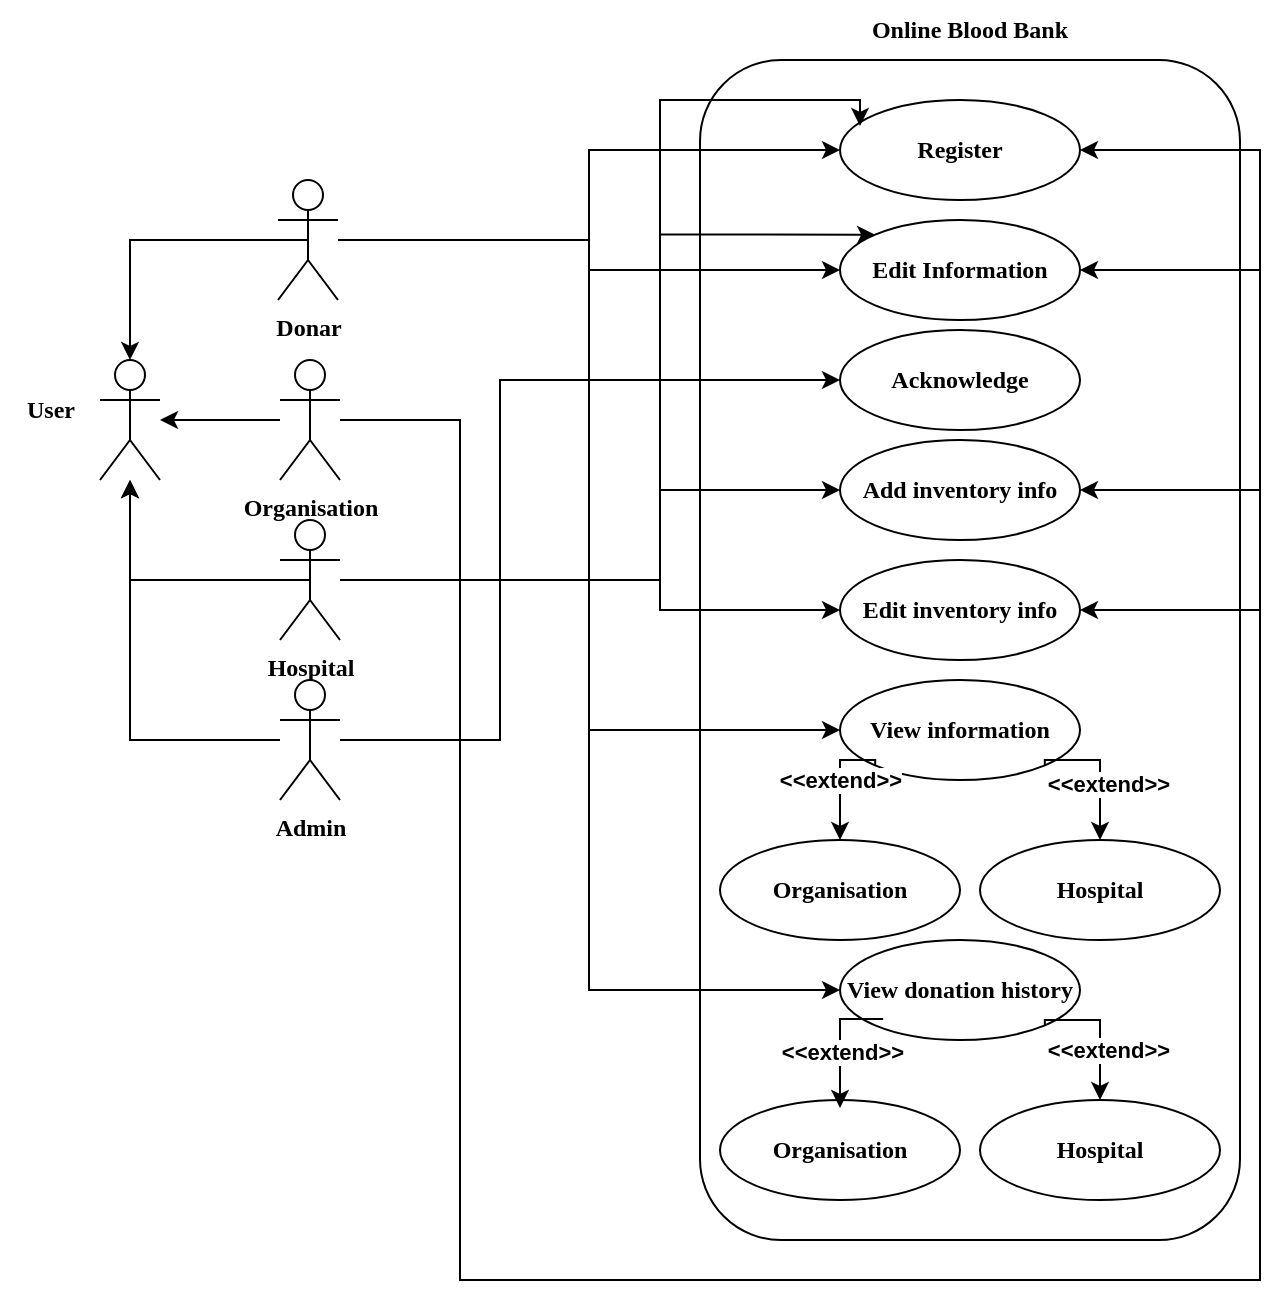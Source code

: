 <mxfile version="24.7.6">
  <diagram name="Page-1" id="24eYZ0w68g3fDRnGZz3i">
    <mxGraphModel dx="1290" dy="663" grid="1" gridSize="10" guides="1" tooltips="1" connect="1" arrows="1" fold="1" page="1" pageScale="1" pageWidth="850" pageHeight="1100" background="#ffffff" math="0" shadow="0">
      <root>
        <mxCell id="0" />
        <mxCell id="1" parent="0" />
        <mxCell id="GSoqrEfA_HEz27Oz-RXl-13" style="edgeStyle=orthogonalEdgeStyle;rounded=0;orthogonalLoop=1;jettySize=auto;html=1;exitX=0.5;exitY=0.5;exitDx=0;exitDy=0;exitPerimeter=0;fontFamily=Times New Roman;fontStyle=1" edge="1" parent="1" source="GSoqrEfA_HEz27Oz-RXl-3" target="GSoqrEfA_HEz27Oz-RXl-2">
          <mxGeometry relative="1" as="geometry" />
        </mxCell>
        <mxCell id="GSoqrEfA_HEz27Oz-RXl-10" value="" style="edgeStyle=orthogonalEdgeStyle;rounded=0;orthogonalLoop=1;jettySize=auto;html=1;fontFamily=Times New Roman;fontStyle=1" edge="1" parent="1" source="GSoqrEfA_HEz27Oz-RXl-4" target="GSoqrEfA_HEz27Oz-RXl-2">
          <mxGeometry relative="1" as="geometry" />
        </mxCell>
        <mxCell id="GSoqrEfA_HEz27Oz-RXl-18" value="" style="rounded=1;whiteSpace=wrap;html=1;fontFamily=Times New Roman;fontStyle=1" vertex="1" parent="1">
          <mxGeometry x="430" y="90" width="270" height="590" as="geometry" />
        </mxCell>
        <mxCell id="GSoqrEfA_HEz27Oz-RXl-2" value="" style="shape=umlActor;verticalLabelPosition=bottom;verticalAlign=top;html=1;outlineConnect=0;fontFamily=Times New Roman;fontStyle=1" vertex="1" parent="1">
          <mxGeometry x="130" y="240" width="30" height="60" as="geometry" />
        </mxCell>
        <mxCell id="GSoqrEfA_HEz27Oz-RXl-80" style="edgeStyle=orthogonalEdgeStyle;rounded=0;orthogonalLoop=1;jettySize=auto;html=1;entryX=0;entryY=0;entryDx=0;entryDy=0;fontStyle=1" edge="1" parent="1" source="GSoqrEfA_HEz27Oz-RXl-3" target="GSoqrEfA_HEz27Oz-RXl-22">
          <mxGeometry relative="1" as="geometry">
            <Array as="points">
              <mxPoint x="410" y="350" />
              <mxPoint x="410" y="177" />
            </Array>
          </mxGeometry>
        </mxCell>
        <mxCell id="GSoqrEfA_HEz27Oz-RXl-81" style="edgeStyle=orthogonalEdgeStyle;rounded=0;orthogonalLoop=1;jettySize=auto;html=1;fontStyle=1" edge="1" parent="1" source="GSoqrEfA_HEz27Oz-RXl-3" target="GSoqrEfA_HEz27Oz-RXl-23">
          <mxGeometry relative="1" as="geometry">
            <Array as="points">
              <mxPoint x="410" y="350" />
              <mxPoint x="410" y="305" />
            </Array>
          </mxGeometry>
        </mxCell>
        <mxCell id="GSoqrEfA_HEz27Oz-RXl-82" style="edgeStyle=orthogonalEdgeStyle;rounded=0;orthogonalLoop=1;jettySize=auto;html=1;fontStyle=1" edge="1" parent="1" source="GSoqrEfA_HEz27Oz-RXl-3" target="GSoqrEfA_HEz27Oz-RXl-24">
          <mxGeometry relative="1" as="geometry">
            <Array as="points">
              <mxPoint x="410" y="350" />
              <mxPoint x="410" y="365" />
            </Array>
          </mxGeometry>
        </mxCell>
        <mxCell id="GSoqrEfA_HEz27Oz-RXl-3" value="Hospital" style="shape=umlActor;verticalLabelPosition=bottom;verticalAlign=top;html=1;outlineConnect=0;fontFamily=Times New Roman;fontStyle=1" vertex="1" parent="1">
          <mxGeometry x="220" y="320" width="30" height="60" as="geometry" />
        </mxCell>
        <mxCell id="GSoqrEfA_HEz27Oz-RXl-75" style="edgeStyle=orthogonalEdgeStyle;rounded=0;orthogonalLoop=1;jettySize=auto;html=1;entryX=1;entryY=0.5;entryDx=0;entryDy=0;fontStyle=1" edge="1" parent="1" source="GSoqrEfA_HEz27Oz-RXl-4" target="GSoqrEfA_HEz27Oz-RXl-21">
          <mxGeometry relative="1" as="geometry">
            <Array as="points">
              <mxPoint x="310" y="270" />
              <mxPoint x="310" y="700" />
              <mxPoint x="710" y="700" />
              <mxPoint x="710" y="135" />
            </Array>
          </mxGeometry>
        </mxCell>
        <mxCell id="GSoqrEfA_HEz27Oz-RXl-76" style="edgeStyle=orthogonalEdgeStyle;rounded=0;orthogonalLoop=1;jettySize=auto;html=1;entryX=1;entryY=0.5;entryDx=0;entryDy=0;fontStyle=1" edge="1" parent="1" source="GSoqrEfA_HEz27Oz-RXl-4" target="GSoqrEfA_HEz27Oz-RXl-22">
          <mxGeometry relative="1" as="geometry">
            <Array as="points">
              <mxPoint x="310" y="270" />
              <mxPoint x="310" y="700" />
              <mxPoint x="710" y="700" />
              <mxPoint x="710" y="195" />
            </Array>
          </mxGeometry>
        </mxCell>
        <mxCell id="GSoqrEfA_HEz27Oz-RXl-77" style="edgeStyle=orthogonalEdgeStyle;rounded=0;orthogonalLoop=1;jettySize=auto;html=1;entryX=1;entryY=0.5;entryDx=0;entryDy=0;fontStyle=1" edge="1" parent="1" source="GSoqrEfA_HEz27Oz-RXl-4" target="GSoqrEfA_HEz27Oz-RXl-23">
          <mxGeometry relative="1" as="geometry">
            <Array as="points">
              <mxPoint x="310" y="270" />
              <mxPoint x="310" y="700" />
              <mxPoint x="710" y="700" />
              <mxPoint x="710" y="305" />
            </Array>
          </mxGeometry>
        </mxCell>
        <mxCell id="GSoqrEfA_HEz27Oz-RXl-78" style="edgeStyle=orthogonalEdgeStyle;rounded=0;orthogonalLoop=1;jettySize=auto;html=1;entryX=1;entryY=0.5;entryDx=0;entryDy=0;fontStyle=1" edge="1" parent="1" source="GSoqrEfA_HEz27Oz-RXl-4" target="GSoqrEfA_HEz27Oz-RXl-24">
          <mxGeometry relative="1" as="geometry">
            <Array as="points">
              <mxPoint x="310" y="270" />
              <mxPoint x="310" y="700" />
              <mxPoint x="710" y="700" />
              <mxPoint x="710" y="365" />
            </Array>
          </mxGeometry>
        </mxCell>
        <mxCell id="GSoqrEfA_HEz27Oz-RXl-4" value="Organisation" style="shape=umlActor;verticalLabelPosition=bottom;verticalAlign=top;html=1;outlineConnect=0;fontFamily=Times New Roman;fontStyle=1" vertex="1" parent="1">
          <mxGeometry x="220" y="240" width="30" height="60" as="geometry" />
        </mxCell>
        <mxCell id="GSoqrEfA_HEz27Oz-RXl-72" style="edgeStyle=orthogonalEdgeStyle;rounded=0;orthogonalLoop=1;jettySize=auto;html=1;entryX=0;entryY=0.5;entryDx=0;entryDy=0;fontStyle=1" edge="1" parent="1" source="GSoqrEfA_HEz27Oz-RXl-5" target="GSoqrEfA_HEz27Oz-RXl-25">
          <mxGeometry relative="1" as="geometry" />
        </mxCell>
        <mxCell id="GSoqrEfA_HEz27Oz-RXl-73" style="edgeStyle=orthogonalEdgeStyle;rounded=0;orthogonalLoop=1;jettySize=auto;html=1;entryX=0;entryY=0.5;entryDx=0;entryDy=0;fontStyle=1" edge="1" parent="1" source="GSoqrEfA_HEz27Oz-RXl-5" target="GSoqrEfA_HEz27Oz-RXl-21">
          <mxGeometry relative="1" as="geometry" />
        </mxCell>
        <mxCell id="GSoqrEfA_HEz27Oz-RXl-74" style="edgeStyle=orthogonalEdgeStyle;rounded=0;orthogonalLoop=1;jettySize=auto;html=1;entryX=0;entryY=0.5;entryDx=0;entryDy=0;fontStyle=1" edge="1" parent="1" source="GSoqrEfA_HEz27Oz-RXl-5" target="GSoqrEfA_HEz27Oz-RXl-22">
          <mxGeometry relative="1" as="geometry" />
        </mxCell>
        <mxCell id="GSoqrEfA_HEz27Oz-RXl-5" value="Donar" style="shape=umlActor;verticalLabelPosition=bottom;verticalAlign=top;html=1;outlineConnect=0;fontFamily=Times New Roman;fontStyle=1" vertex="1" parent="1">
          <mxGeometry x="219" y="150" width="30" height="60" as="geometry" />
        </mxCell>
        <mxCell id="GSoqrEfA_HEz27Oz-RXl-83" style="edgeStyle=orthogonalEdgeStyle;rounded=0;orthogonalLoop=1;jettySize=auto;html=1;entryX=0;entryY=0.5;entryDx=0;entryDy=0;fontStyle=1" edge="1" parent="1" source="GSoqrEfA_HEz27Oz-RXl-6" target="GSoqrEfA_HEz27Oz-RXl-47">
          <mxGeometry relative="1" as="geometry">
            <Array as="points">
              <mxPoint x="330" y="430" />
              <mxPoint x="330" y="250" />
            </Array>
          </mxGeometry>
        </mxCell>
        <mxCell id="GSoqrEfA_HEz27Oz-RXl-6" value="Admin" style="shape=umlActor;verticalLabelPosition=bottom;verticalAlign=top;html=1;outlineConnect=0;fontFamily=Times New Roman;fontStyle=1" vertex="1" parent="1">
          <mxGeometry x="220" y="400" width="30" height="60" as="geometry" />
        </mxCell>
        <mxCell id="GSoqrEfA_HEz27Oz-RXl-20" value="Online Blood Bank" style="text;html=1;align=center;verticalAlign=middle;whiteSpace=wrap;rounded=0;fontStyle=1;fontFamily=Times New Roman;" vertex="1" parent="1">
          <mxGeometry x="505" y="60" width="120" height="30" as="geometry" />
        </mxCell>
        <mxCell id="GSoqrEfA_HEz27Oz-RXl-21" value="Register" style="ellipse;whiteSpace=wrap;html=1;fontFamily=Times New Roman;fontStyle=1" vertex="1" parent="1">
          <mxGeometry x="500" y="110" width="120" height="50" as="geometry" />
        </mxCell>
        <mxCell id="GSoqrEfA_HEz27Oz-RXl-22" value="Edit Information" style="ellipse;whiteSpace=wrap;html=1;fontFamily=Times New Roman;fontStyle=1" vertex="1" parent="1">
          <mxGeometry x="500" y="170" width="120" height="50" as="geometry" />
        </mxCell>
        <mxCell id="GSoqrEfA_HEz27Oz-RXl-23" value="Add inventory info" style="ellipse;whiteSpace=wrap;html=1;fontFamily=Times New Roman;fontStyle=1" vertex="1" parent="1">
          <mxGeometry x="500" y="280" width="120" height="50" as="geometry" />
        </mxCell>
        <mxCell id="GSoqrEfA_HEz27Oz-RXl-24" value="Edit inventory info" style="ellipse;whiteSpace=wrap;html=1;fontFamily=Times New Roman;fontStyle=1" vertex="1" parent="1">
          <mxGeometry x="500" y="340" width="120" height="50" as="geometry" />
        </mxCell>
        <mxCell id="GSoqrEfA_HEz27Oz-RXl-25" value="View information" style="ellipse;whiteSpace=wrap;html=1;fontFamily=Times New Roman;fontStyle=1" vertex="1" parent="1">
          <mxGeometry x="500" y="400" width="120" height="50" as="geometry" />
        </mxCell>
        <mxCell id="GSoqrEfA_HEz27Oz-RXl-26" value="Organisation" style="ellipse;whiteSpace=wrap;html=1;fontFamily=Times New Roman;fontStyle=1" vertex="1" parent="1">
          <mxGeometry x="440" y="480" width="120" height="50" as="geometry" />
        </mxCell>
        <mxCell id="GSoqrEfA_HEz27Oz-RXl-27" value="Hospital" style="ellipse;whiteSpace=wrap;html=1;fontFamily=Times New Roman;fontStyle=1" vertex="1" parent="1">
          <mxGeometry x="570" y="480" width="120" height="50" as="geometry" />
        </mxCell>
        <mxCell id="GSoqrEfA_HEz27Oz-RXl-44" value="View donation history" style="ellipse;whiteSpace=wrap;html=1;fontFamily=Times New Roman;fontStyle=1" vertex="1" parent="1">
          <mxGeometry x="500" y="530" width="120" height="50" as="geometry" />
        </mxCell>
        <mxCell id="GSoqrEfA_HEz27Oz-RXl-45" value="Organisation" style="ellipse;whiteSpace=wrap;html=1;fontFamily=Times New Roman;fontStyle=1" vertex="1" parent="1">
          <mxGeometry x="440" y="610" width="120" height="50" as="geometry" />
        </mxCell>
        <mxCell id="GSoqrEfA_HEz27Oz-RXl-46" value="Hospital" style="ellipse;whiteSpace=wrap;html=1;fontFamily=Times New Roman;fontStyle=1" vertex="1" parent="1">
          <mxGeometry x="570" y="610" width="120" height="50" as="geometry" />
        </mxCell>
        <mxCell id="GSoqrEfA_HEz27Oz-RXl-47" value="Acknowledge" style="ellipse;whiteSpace=wrap;html=1;fontFamily=Times New Roman;fontStyle=1" vertex="1" parent="1">
          <mxGeometry x="500" y="225" width="120" height="50" as="geometry" />
        </mxCell>
        <mxCell id="GSoqrEfA_HEz27Oz-RXl-60" style="edgeStyle=orthogonalEdgeStyle;rounded=0;orthogonalLoop=1;jettySize=auto;html=1;entryX=0;entryY=0.5;entryDx=0;entryDy=0;fontStyle=1" edge="1" parent="1" source="GSoqrEfA_HEz27Oz-RXl-5" target="GSoqrEfA_HEz27Oz-RXl-44">
          <mxGeometry relative="1" as="geometry" />
        </mxCell>
        <mxCell id="GSoqrEfA_HEz27Oz-RXl-14" style="edgeStyle=orthogonalEdgeStyle;rounded=0;orthogonalLoop=1;jettySize=auto;html=1;fontFamily=Times New Roman;fontStyle=1" edge="1" parent="1" source="GSoqrEfA_HEz27Oz-RXl-6" target="GSoqrEfA_HEz27Oz-RXl-2">
          <mxGeometry relative="1" as="geometry" />
        </mxCell>
        <mxCell id="GSoqrEfA_HEz27Oz-RXl-11" style="edgeStyle=orthogonalEdgeStyle;rounded=0;orthogonalLoop=1;jettySize=auto;html=1;exitX=0.5;exitY=0.5;exitDx=0;exitDy=0;exitPerimeter=0;entryX=0.5;entryY=0;entryDx=0;entryDy=0;entryPerimeter=0;fontFamily=Times New Roman;fontStyle=1" edge="1" parent="1" source="GSoqrEfA_HEz27Oz-RXl-5" target="GSoqrEfA_HEz27Oz-RXl-2">
          <mxGeometry relative="1" as="geometry" />
        </mxCell>
        <mxCell id="GSoqrEfA_HEz27Oz-RXl-16" value="User" style="text;html=1;align=center;verticalAlign=middle;resizable=0;points=[];autosize=1;strokeColor=none;fillColor=none;fontFamily=Times New Roman;fontStyle=1" vertex="1" parent="1">
          <mxGeometry x="80" y="250" width="50" height="30" as="geometry" />
        </mxCell>
        <mxCell id="GSoqrEfA_HEz27Oz-RXl-29" style="edgeStyle=orthogonalEdgeStyle;rounded=0;orthogonalLoop=1;jettySize=auto;html=1;exitX=1;exitY=1;exitDx=0;exitDy=0;entryX=0.5;entryY=0;entryDx=0;entryDy=0;fontStyle=1" edge="1" parent="1" source="GSoqrEfA_HEz27Oz-RXl-25" target="GSoqrEfA_HEz27Oz-RXl-27">
          <mxGeometry relative="1" as="geometry">
            <Array as="points">
              <mxPoint x="630" y="440" />
            </Array>
          </mxGeometry>
        </mxCell>
        <mxCell id="GSoqrEfA_HEz27Oz-RXl-38" value="&amp;lt;&amp;lt;extend&amp;gt;&amp;gt;" style="edgeLabel;html=1;align=center;verticalAlign=middle;resizable=0;points=[];fontStyle=1" vertex="1" connectable="0" parent="GSoqrEfA_HEz27Oz-RXl-29">
          <mxGeometry relative="1" as="geometry">
            <mxPoint x="4" y="7" as="offset" />
          </mxGeometry>
        </mxCell>
        <mxCell id="GSoqrEfA_HEz27Oz-RXl-37" style="edgeStyle=orthogonalEdgeStyle;rounded=0;orthogonalLoop=1;jettySize=auto;html=1;exitX=0;exitY=1;exitDx=0;exitDy=0;entryX=0.5;entryY=0;entryDx=0;entryDy=0;fontStyle=1" edge="1" parent="1" source="GSoqrEfA_HEz27Oz-RXl-25" target="GSoqrEfA_HEz27Oz-RXl-26">
          <mxGeometry relative="1" as="geometry">
            <Array as="points">
              <mxPoint x="500" y="440" />
              <mxPoint x="500" y="460" />
              <mxPoint x="500" y="460" />
            </Array>
          </mxGeometry>
        </mxCell>
        <mxCell id="GSoqrEfA_HEz27Oz-RXl-39" value="&amp;lt;&amp;lt;extend&amp;gt;&amp;gt;" style="edgeLabel;html=1;align=center;verticalAlign=middle;resizable=0;points=[];fontStyle=1" vertex="1" connectable="0" parent="GSoqrEfA_HEz27Oz-RXl-37">
          <mxGeometry relative="1" as="geometry">
            <mxPoint as="offset" />
          </mxGeometry>
        </mxCell>
        <mxCell id="GSoqrEfA_HEz27Oz-RXl-40" style="edgeStyle=orthogonalEdgeStyle;rounded=0;orthogonalLoop=1;jettySize=auto;html=1;exitX=1;exitY=1;exitDx=0;exitDy=0;entryX=0.5;entryY=0;entryDx=0;entryDy=0;fontStyle=1" edge="1" parent="1" source="GSoqrEfA_HEz27Oz-RXl-44" target="GSoqrEfA_HEz27Oz-RXl-46">
          <mxGeometry relative="1" as="geometry">
            <Array as="points">
              <mxPoint x="630" y="570" />
            </Array>
          </mxGeometry>
        </mxCell>
        <mxCell id="GSoqrEfA_HEz27Oz-RXl-41" value="&amp;lt;&amp;lt;extend&amp;gt;&amp;gt;" style="edgeLabel;html=1;align=center;verticalAlign=middle;resizable=0;points=[];fontStyle=1" vertex="1" connectable="0" parent="GSoqrEfA_HEz27Oz-RXl-40">
          <mxGeometry relative="1" as="geometry">
            <mxPoint x="4" y="10" as="offset" />
          </mxGeometry>
        </mxCell>
        <mxCell id="GSoqrEfA_HEz27Oz-RXl-42" style="edgeStyle=orthogonalEdgeStyle;rounded=0;orthogonalLoop=1;jettySize=auto;html=1;exitX=0;exitY=1;exitDx=0;exitDy=0;entryX=0.5;entryY=0;entryDx=0;entryDy=0;fontStyle=1" edge="1" parent="1">
          <mxGeometry relative="1" as="geometry">
            <Array as="points">
              <mxPoint x="500" y="570" />
              <mxPoint x="500" y="600" />
              <mxPoint x="500" y="600" />
            </Array>
            <mxPoint x="521.574" y="569.471" as="sourcePoint" />
            <mxPoint x="500" y="614" as="targetPoint" />
          </mxGeometry>
        </mxCell>
        <mxCell id="GSoqrEfA_HEz27Oz-RXl-43" value="&amp;lt;&amp;lt;extend&amp;gt;&amp;gt;" style="edgeLabel;html=1;align=center;verticalAlign=middle;resizable=0;points=[];fontStyle=1" vertex="1" connectable="0" parent="GSoqrEfA_HEz27Oz-RXl-42">
          <mxGeometry relative="1" as="geometry">
            <mxPoint x="1" y="5" as="offset" />
          </mxGeometry>
        </mxCell>
        <mxCell id="GSoqrEfA_HEz27Oz-RXl-79" style="edgeStyle=orthogonalEdgeStyle;rounded=0;orthogonalLoop=1;jettySize=auto;html=1;entryX=0.082;entryY=0.26;entryDx=0;entryDy=0;entryPerimeter=0;fontStyle=1" edge="1" parent="1" source="GSoqrEfA_HEz27Oz-RXl-3" target="GSoqrEfA_HEz27Oz-RXl-21">
          <mxGeometry relative="1" as="geometry">
            <mxPoint x="498" y="143" as="targetPoint" />
            <Array as="points">
              <mxPoint x="410" y="350" />
              <mxPoint x="410" y="110" />
              <mxPoint x="510" y="110" />
              <mxPoint x="510" y="123" />
            </Array>
          </mxGeometry>
        </mxCell>
      </root>
    </mxGraphModel>
  </diagram>
</mxfile>
